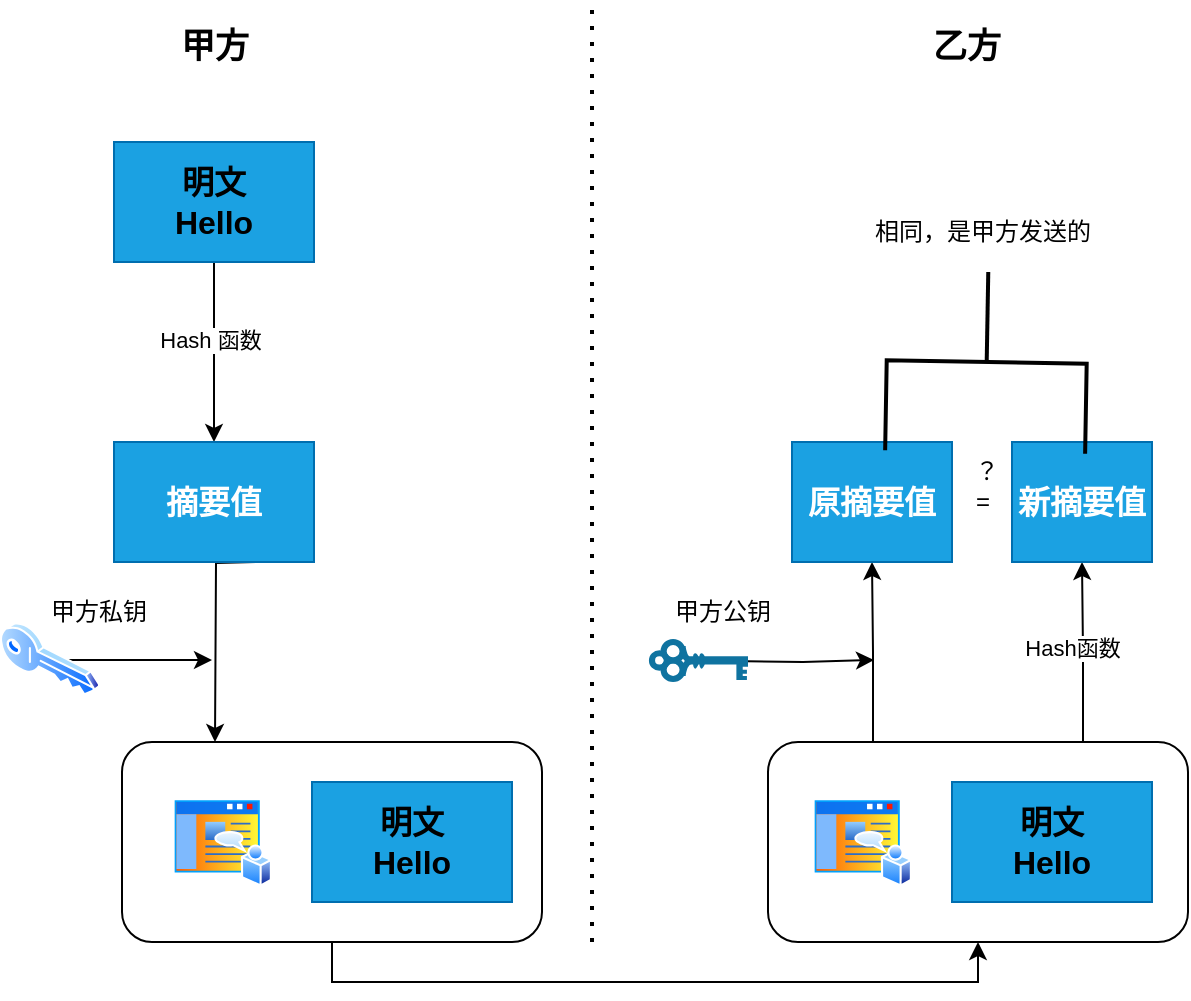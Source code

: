 <mxfile version="28.0.7" pages="2">
  <diagram name="非对称算法" id="kJOLXSpGNcWcT1dh-aFm">
    <mxGraphModel dx="1042" dy="535" grid="1" gridSize="10" guides="1" tooltips="1" connect="1" arrows="1" fold="1" page="1" pageScale="1" pageWidth="850" pageHeight="1100" math="0" shadow="0">
      <root>
        <mxCell id="0" />
        <mxCell id="1" parent="0" />
        <mxCell id="cdYQqzGVZBBUTroq5Mpv-5" style="edgeStyle=orthogonalEdgeStyle;rounded=0;orthogonalLoop=1;jettySize=auto;html=1;exitX=0.5;exitY=1;exitDx=0;exitDy=0;entryX=0.5;entryY=0;entryDx=0;entryDy=0;" parent="1" source="cdYQqzGVZBBUTroq5Mpv-3" target="cdYQqzGVZBBUTroq5Mpv-4" edge="1">
          <mxGeometry relative="1" as="geometry" />
        </mxCell>
        <mxCell id="cdYQqzGVZBBUTroq5Mpv-6" value="Hash 函数" style="edgeLabel;html=1;align=center;verticalAlign=middle;resizable=0;points=[];" parent="cdYQqzGVZBBUTroq5Mpv-5" vertex="1" connectable="0">
          <mxGeometry x="-0.147" y="-2" relative="1" as="geometry">
            <mxPoint as="offset" />
          </mxGeometry>
        </mxCell>
        <mxCell id="cdYQqzGVZBBUTroq5Mpv-3" value="&lt;font style=&quot;font-size: 16px; color: light-dark(rgb(0, 0, 0), rgb(255, 255, 255));&quot;&gt;&lt;b style=&quot;&quot;&gt;明文&lt;/b&gt;&lt;/font&gt;&lt;div&gt;&lt;font style=&quot;font-size: 16px; color: light-dark(rgb(0, 0, 0), rgb(255, 255, 255));&quot;&gt;&lt;b style=&quot;&quot;&gt;Hello&lt;/b&gt;&lt;/font&gt;&lt;/div&gt;" style="rounded=0;whiteSpace=wrap;html=1;fillColor=#1ba1e2;fontColor=#ffffff;strokeColor=#006EAF;" parent="1" vertex="1">
          <mxGeometry x="141" y="110" width="100" height="60" as="geometry" />
        </mxCell>
        <mxCell id="cdYQqzGVZBBUTroq5Mpv-39" style="edgeStyle=orthogonalEdgeStyle;rounded=0;orthogonalLoop=1;jettySize=auto;html=1;exitX=0.5;exitY=1;exitDx=0;exitDy=0;entryX=0.25;entryY=0;entryDx=0;entryDy=0;" parent="1" edge="1">
          <mxGeometry relative="1" as="geometry">
            <mxPoint x="212" y="320" as="sourcePoint" />
            <mxPoint x="191.5" y="410" as="targetPoint" />
          </mxGeometry>
        </mxCell>
        <mxCell id="cdYQqzGVZBBUTroq5Mpv-4" value="&lt;font color=&quot;#ffffff&quot;&gt;&lt;span style=&quot;font-size: 16px;&quot;&gt;&lt;b&gt;摘要值&lt;/b&gt;&lt;/span&gt;&lt;/font&gt;" style="rounded=0;whiteSpace=wrap;html=1;fillColor=light-dark(#1BA1E2,#C3ABD0);fontColor=#ffffff;strokeColor=#006EAF;fillStyle=solid;" parent="1" vertex="1">
          <mxGeometry x="141" y="260" width="100" height="60" as="geometry" />
        </mxCell>
        <mxCell id="cdYQqzGVZBBUTroq5Mpv-15" style="edgeStyle=orthogonalEdgeStyle;rounded=0;orthogonalLoop=1;jettySize=auto;html=1;" parent="1" edge="1">
          <mxGeometry relative="1" as="geometry">
            <mxPoint x="190" y="369" as="targetPoint" />
            <mxPoint x="118" y="369" as="sourcePoint" />
          </mxGeometry>
        </mxCell>
        <mxCell id="cdYQqzGVZBBUTroq5Mpv-7" value="" style="image;aspect=fixed;perimeter=ellipsePerimeter;html=1;align=center;shadow=0;dashed=0;spacingTop=3;image=img/lib/active_directory/key.svg;imageBackground=none;labelBackgroundColor=light-dark(default, #db1f1f);" parent="1" vertex="1">
          <mxGeometry x="84" y="350" width="50" height="37" as="geometry" />
        </mxCell>
        <mxCell id="cdYQqzGVZBBUTroq5Mpv-21" style="edgeStyle=orthogonalEdgeStyle;rounded=0;orthogonalLoop=1;jettySize=auto;html=1;exitX=0.5;exitY=1;exitDx=0;exitDy=0;entryX=0.5;entryY=1;entryDx=0;entryDy=0;" parent="1" source="cdYQqzGVZBBUTroq5Mpv-8" target="cdYQqzGVZBBUTroq5Mpv-18" edge="1">
          <mxGeometry relative="1" as="geometry" />
        </mxCell>
        <mxCell id="cdYQqzGVZBBUTroq5Mpv-8" value="" style="rounded=1;whiteSpace=wrap;html=1;" parent="1" vertex="1">
          <mxGeometry x="145" y="410" width="210" height="100" as="geometry" />
        </mxCell>
        <mxCell id="cdYQqzGVZBBUTroq5Mpv-10" value="&lt;font style=&quot;font-size: 16px; color: light-dark(rgb(0, 0, 0), rgb(255, 255, 255));&quot;&gt;&lt;b&gt;明文&lt;/b&gt;&lt;/font&gt;&lt;div&gt;&lt;font style=&quot;font-size: 16px; color: light-dark(rgb(0, 0, 0), rgb(255, 255, 255));&quot;&gt;&lt;b&gt;Hello&lt;/b&gt;&lt;/font&gt;&lt;/div&gt;" style="rounded=0;whiteSpace=wrap;html=1;fillColor=#1ba1e2;fontColor=#ffffff;strokeColor=#006EAF;" parent="1" vertex="1">
          <mxGeometry x="240" y="430" width="100" height="60" as="geometry" />
        </mxCell>
        <mxCell id="cdYQqzGVZBBUTroq5Mpv-11" value="" style="image;aspect=fixed;perimeter=ellipsePerimeter;html=1;align=center;shadow=0;dashed=0;spacingTop=3;image=img/lib/active_directory/home_page.svg;" parent="1" vertex="1">
          <mxGeometry x="170" y="437.5" width="50" height="45" as="geometry" />
        </mxCell>
        <mxCell id="cdYQqzGVZBBUTroq5Mpv-12" value="" style="endArrow=none;dashed=1;html=1;dashPattern=1 3;strokeWidth=2;rounded=0;" parent="1" edge="1">
          <mxGeometry width="50" height="50" relative="1" as="geometry">
            <mxPoint x="380" y="510" as="sourcePoint" />
            <mxPoint x="380" y="40" as="targetPoint" />
          </mxGeometry>
        </mxCell>
        <mxCell id="cdYQqzGVZBBUTroq5Mpv-13" value="&lt;font style=&quot;font-size: 17px; color: light-dark(rgb(0, 0, 0), rgb(0, 0, 231));&quot;&gt;&lt;b style=&quot;&quot;&gt;甲方&lt;/b&gt;&lt;/font&gt;" style="text;html=1;align=center;verticalAlign=middle;resizable=0;points=[];autosize=1;strokeColor=none;fillColor=none;" parent="1" vertex="1">
          <mxGeometry x="161" y="48" width="60" height="30" as="geometry" />
        </mxCell>
        <mxCell id="cdYQqzGVZBBUTroq5Mpv-14" value="&lt;font style=&quot;font-size: 17px; color: light-dark(rgb(0, 0, 0), rgb(0, 0, 231));&quot;&gt;&lt;b style=&quot;&quot;&gt;乙方&lt;/b&gt;&lt;/font&gt;" style="text;html=1;align=center;verticalAlign=middle;resizable=0;points=[];autosize=1;strokeColor=none;fillColor=none;" parent="1" vertex="1">
          <mxGeometry x="537.35" y="48" width="60" height="30" as="geometry" />
        </mxCell>
        <mxCell id="cdYQqzGVZBBUTroq5Mpv-16" value="甲方私钥" style="text;html=1;align=center;verticalAlign=middle;resizable=0;points=[];autosize=1;strokeColor=none;fillColor=none;" parent="1" vertex="1">
          <mxGeometry x="98" y="330" width="70" height="30" as="geometry" />
        </mxCell>
        <mxCell id="cdYQqzGVZBBUTroq5Mpv-24" style="edgeStyle=orthogonalEdgeStyle;rounded=0;orthogonalLoop=1;jettySize=auto;html=1;exitX=0.25;exitY=0;exitDx=0;exitDy=0;entryX=0.5;entryY=1;entryDx=0;entryDy=0;" parent="1" source="cdYQqzGVZBBUTroq5Mpv-18" target="cdYQqzGVZBBUTroq5Mpv-22" edge="1">
          <mxGeometry relative="1" as="geometry" />
        </mxCell>
        <mxCell id="cdYQqzGVZBBUTroq5Mpv-26" style="edgeStyle=orthogonalEdgeStyle;rounded=0;orthogonalLoop=1;jettySize=auto;html=1;exitX=0.75;exitY=0;exitDx=0;exitDy=0;" parent="1" source="cdYQqzGVZBBUTroq5Mpv-18" target="cdYQqzGVZBBUTroq5Mpv-23" edge="1">
          <mxGeometry relative="1" as="geometry" />
        </mxCell>
        <mxCell id="cdYQqzGVZBBUTroq5Mpv-38" value="Hash函数" style="edgeLabel;html=1;align=center;verticalAlign=middle;resizable=0;points=[];" parent="cdYQqzGVZBBUTroq5Mpv-26" vertex="1" connectable="0">
          <mxGeometry x="0.005" y="2" relative="1" as="geometry">
            <mxPoint x="-3" y="-2" as="offset" />
          </mxGeometry>
        </mxCell>
        <mxCell id="cdYQqzGVZBBUTroq5Mpv-18" value="" style="rounded=1;whiteSpace=wrap;html=1;" parent="1" vertex="1">
          <mxGeometry x="468" y="410" width="210" height="100" as="geometry" />
        </mxCell>
        <mxCell id="cdYQqzGVZBBUTroq5Mpv-19" value="&lt;font style=&quot;font-size: 16px; color: light-dark(rgb(0, 0, 0), rgb(255, 255, 255));&quot;&gt;&lt;b&gt;明文&lt;/b&gt;&lt;/font&gt;&lt;div&gt;&lt;font style=&quot;font-size: 16px; color: light-dark(rgb(0, 0, 0), rgb(255, 255, 255));&quot;&gt;&lt;b&gt;Hello&lt;/b&gt;&lt;/font&gt;&lt;/div&gt;" style="rounded=0;whiteSpace=wrap;html=1;fillColor=#1ba1e2;fontColor=#ffffff;strokeColor=#006EAF;" parent="1" vertex="1">
          <mxGeometry x="560" y="430" width="100" height="60" as="geometry" />
        </mxCell>
        <mxCell id="cdYQqzGVZBBUTroq5Mpv-20" value="" style="image;aspect=fixed;perimeter=ellipsePerimeter;html=1;align=center;shadow=0;dashed=0;spacingTop=3;image=img/lib/active_directory/home_page.svg;" parent="1" vertex="1">
          <mxGeometry x="490" y="437.5" width="50" height="45" as="geometry" />
        </mxCell>
        <mxCell id="cdYQqzGVZBBUTroq5Mpv-22" value="&lt;font color=&quot;#ffffff&quot;&gt;&lt;span style=&quot;font-size: 16px;&quot;&gt;&lt;b&gt;原摘要值&lt;/b&gt;&lt;/span&gt;&lt;/font&gt;" style="rounded=0;whiteSpace=wrap;html=1;fillColor=light-dark(#1BA1E2,#C3ABD0);fontColor=#ffffff;strokeColor=#006EAF;fillStyle=solid;" parent="1" vertex="1">
          <mxGeometry x="480" y="260" width="80" height="60" as="geometry" />
        </mxCell>
        <mxCell id="cdYQqzGVZBBUTroq5Mpv-23" value="&lt;font color=&quot;#ffffff&quot;&gt;&lt;span style=&quot;font-size: 16px;&quot;&gt;&lt;b&gt;新摘要值&lt;/b&gt;&lt;/span&gt;&lt;/font&gt;" style="rounded=0;whiteSpace=wrap;html=1;fillColor=light-dark(#1BA1E2,#C3ABD0);fontColor=#ffffff;strokeColor=#006EAF;fillStyle=solid;" parent="1" vertex="1">
          <mxGeometry x="590" y="260" width="70" height="60" as="geometry" />
        </mxCell>
        <mxCell id="cdYQqzGVZBBUTroq5Mpv-27" value="相同，是甲方发送的" style="text;html=1;align=center;verticalAlign=middle;resizable=0;points=[];autosize=1;strokeColor=none;fillColor=none;" parent="1" vertex="1">
          <mxGeometry x="510.35" y="140" width="130" height="30" as="geometry" />
        </mxCell>
        <mxCell id="cdYQqzGVZBBUTroq5Mpv-35" style="edgeStyle=orthogonalEdgeStyle;rounded=0;orthogonalLoop=1;jettySize=auto;html=1;exitX=1;exitY=0.5;exitDx=0;exitDy=0;exitPerimeter=0;" parent="1" edge="1">
          <mxGeometry relative="1" as="geometry">
            <mxPoint x="521" y="369" as="targetPoint" />
            <mxPoint x="449" y="369.5" as="sourcePoint" />
          </mxGeometry>
        </mxCell>
        <mxCell id="cdYQqzGVZBBUTroq5Mpv-29" value="" style="shape=mxgraph.cisco.misc.key;sketch=0;html=1;pointerEvents=1;dashed=0;fillColor=#036897;strokeColor=#ffffff;strokeWidth=2;verticalLabelPosition=bottom;verticalAlign=top;align=center;outlineConnect=0;" parent="1" vertex="1">
          <mxGeometry x="410" y="360" width="48" height="19" as="geometry" />
        </mxCell>
        <mxCell id="cdYQqzGVZBBUTroq5Mpv-30" value="" style="strokeWidth=2;html=1;shape=mxgraph.flowchart.annotation_2;align=left;labelPosition=right;pointerEvents=1;rotation=91;" parent="1" vertex="1">
          <mxGeometry x="532.35" y="170" width="90" height="100" as="geometry" />
        </mxCell>
        <mxCell id="cdYQqzGVZBBUTroq5Mpv-33" value="=" style="text;html=1;align=center;verticalAlign=middle;resizable=0;points=[];autosize=1;strokeColor=none;fillColor=none;" parent="1" vertex="1">
          <mxGeometry x="560.35" y="275" width="30" height="30" as="geometry" />
        </mxCell>
        <mxCell id="cdYQqzGVZBBUTroq5Mpv-34" value="？" style="text;html=1;align=center;verticalAlign=middle;resizable=0;points=[];autosize=1;strokeColor=none;fillColor=none;" parent="1" vertex="1">
          <mxGeometry x="557.35" y="260" width="40" height="30" as="geometry" />
        </mxCell>
        <mxCell id="cdYQqzGVZBBUTroq5Mpv-37" value="甲方公钥" style="text;html=1;align=center;verticalAlign=middle;resizable=0;points=[];autosize=1;strokeColor=none;fillColor=none;" parent="1" vertex="1">
          <mxGeometry x="410" y="330" width="70" height="30" as="geometry" />
        </mxCell>
      </root>
    </mxGraphModel>
  </diagram>
  <diagram id="aoTv0ya6fQXvx_F8pxBc" name="DLMS HDLC通讯交互过程">
    <mxGraphModel dx="1042" dy="535" grid="1" gridSize="10" guides="1" tooltips="1" connect="1" arrows="1" fold="1" page="1" pageScale="1" pageWidth="850" pageHeight="1100" math="0" shadow="0">
      <root>
        <mxCell id="0" />
        <mxCell id="1" parent="0" />
        <mxCell id="Kb2xmP-irHjxHoE5xgdJ-3" value="Client" style="shape=umlLifeline;perimeter=lifelinePerimeter;whiteSpace=wrap;container=1;dropTarget=0;collapsible=0;recursiveResize=0;outlineConnect=0;portConstraint=eastwest;newEdgeStyle={&quot;edgeStyle&quot;:&quot;elbowEdgeStyle&quot;,&quot;elbow&quot;:&quot;vertical&quot;,&quot;curved&quot;:0,&quot;rounded&quot;:0};size=65;" parent="1" vertex="1">
          <mxGeometry x="98" y="20" width="150" height="950" as="geometry" />
        </mxCell>
        <mxCell id="Kb2xmP-irHjxHoE5xgdJ-4" value="Server" style="shape=umlLifeline;perimeter=lifelinePerimeter;whiteSpace=wrap;container=1;dropTarget=0;collapsible=0;recursiveResize=0;outlineConnect=0;portConstraint=eastwest;newEdgeStyle={&quot;edgeStyle&quot;:&quot;elbowEdgeStyle&quot;,&quot;elbow&quot;:&quot;vertical&quot;,&quot;curved&quot;:0,&quot;rounded&quot;:0};size=65;" parent="1" vertex="1">
          <mxGeometry x="424" y="20" width="150" height="950" as="geometry" />
        </mxCell>
        <mxCell id="Kb2xmP-irHjxHoE5xgdJ-5" value="激活光学端口（IEC 62056-21标准）" style="verticalAlign=bottom;edgeStyle=elbowEdgeStyle;elbow=vertical;curved=0;rounded=0;endArrow=block;" parent="1" source="Kb2xmP-irHjxHoE5xgdJ-3" target="Kb2xmP-irHjxHoE5xgdJ-4" edge="1">
          <mxGeometry relative="1" as="geometry">
            <Array as="points">
              <mxPoint x="345" y="179" />
            </Array>
          </mxGeometry>
        </mxCell>
        <mxCell id="Kb2xmP-irHjxHoE5xgdJ-6" value="返回载波信号" style="verticalAlign=bottom;edgeStyle=elbowEdgeStyle;elbow=vertical;curved=0;rounded=0;dashed=1;dashPattern=2 3;endArrow=block;" parent="1" source="Kb2xmP-irHjxHoE5xgdJ-4" target="Kb2xmP-irHjxHoE5xgdJ-3" edge="1">
          <mxGeometry relative="1" as="geometry">
            <Array as="points">
              <mxPoint x="348" y="233" />
            </Array>
          </mxGeometry>
        </mxCell>
        <mxCell id="Kb2xmP-irHjxHoE5xgdJ-7" value="SNRM帧（设置NRM模式）" style="verticalAlign=bottom;edgeStyle=elbowEdgeStyle;elbow=vertical;curved=0;rounded=0;endArrow=block;" parent="1" source="Kb2xmP-irHjxHoE5xgdJ-3" target="Kb2xmP-irHjxHoE5xgdJ-4" edge="1">
          <mxGeometry relative="1" as="geometry">
            <Array as="points">
              <mxPoint x="345" y="335" />
            </Array>
          </mxGeometry>
        </mxCell>
        <mxCell id="Kb2xmP-irHjxHoE5xgdJ-8" value="UA帧（确认模式）" style="verticalAlign=bottom;edgeStyle=elbowEdgeStyle;elbow=vertical;curved=0;rounded=0;dashed=1;dashPattern=2 3;endArrow=block;" parent="1" source="Kb2xmP-irHjxHoE5xgdJ-4" target="Kb2xmP-irHjxHoE5xgdJ-3" edge="1">
          <mxGeometry relative="1" as="geometry">
            <Array as="points">
              <mxPoint x="348" y="389" />
            </Array>
          </mxGeometry>
        </mxCell>
        <mxCell id="Kb2xmP-irHjxHoE5xgdJ-9" value="AARQ帧（应用层连接请求）" style="verticalAlign=bottom;edgeStyle=elbowEdgeStyle;elbow=vertical;curved=0;rounded=0;endArrow=block;" parent="1" source="Kb2xmP-irHjxHoE5xgdJ-3" target="Kb2xmP-irHjxHoE5xgdJ-4" edge="1">
          <mxGeometry relative="1" as="geometry">
            <Array as="points">
              <mxPoint x="345" y="491" />
            </Array>
          </mxGeometry>
        </mxCell>
        <mxCell id="Kb2xmP-irHjxHoE5xgdJ-10" value="AARE帧（连接响应）" style="verticalAlign=bottom;edgeStyle=elbowEdgeStyle;elbow=vertical;curved=0;rounded=0;dashed=1;dashPattern=2 3;endArrow=block;" parent="1" source="Kb2xmP-irHjxHoE5xgdJ-4" target="Kb2xmP-irHjxHoE5xgdJ-3" edge="1">
          <mxGeometry relative="1" as="geometry">
            <Array as="points">
              <mxPoint x="348" y="547" />
            </Array>
          </mxGeometry>
        </mxCell>
        <mxCell id="Kb2xmP-irHjxHoE5xgdJ-11" value="GET请求帧（读取电压值）" style="verticalAlign=bottom;edgeStyle=elbowEdgeStyle;elbow=vertical;curved=0;rounded=0;endArrow=block;" parent="1" source="Kb2xmP-irHjxHoE5xgdJ-3" target="Kb2xmP-irHjxHoE5xgdJ-4" edge="1">
          <mxGeometry relative="1" as="geometry">
            <Array as="points">
              <mxPoint x="345" y="651" />
            </Array>
          </mxGeometry>
        </mxCell>
        <mxCell id="Kb2xmP-irHjxHoE5xgdJ-12" value="数据响应帧（含电压值23.4kV）" style="verticalAlign=bottom;edgeStyle=elbowEdgeStyle;elbow=vertical;curved=0;rounded=0;dashed=1;dashPattern=2 3;endArrow=block;" parent="1" source="Kb2xmP-irHjxHoE5xgdJ-4" target="Kb2xmP-irHjxHoE5xgdJ-3" edge="1">
          <mxGeometry relative="1" as="geometry">
            <Array as="points">
              <mxPoint x="348" y="707" />
            </Array>
          </mxGeometry>
        </mxCell>
        <mxCell id="Kb2xmP-irHjxHoE5xgdJ-13" value="DISC帧（断开链路）" style="verticalAlign=bottom;edgeStyle=elbowEdgeStyle;elbow=vertical;curved=0;rounded=0;endArrow=block;" parent="1" source="Kb2xmP-irHjxHoE5xgdJ-3" target="Kb2xmP-irHjxHoE5xgdJ-4" edge="1">
          <mxGeometry relative="1" as="geometry">
            <Array as="points">
              <mxPoint x="345" y="811" />
            </Array>
          </mxGeometry>
        </mxCell>
        <mxCell id="Kb2xmP-irHjxHoE5xgdJ-14" value="UA帧（确认释放）" style="verticalAlign=bottom;edgeStyle=elbowEdgeStyle;elbow=vertical;curved=0;rounded=0;dashed=1;dashPattern=2 3;endArrow=block;" parent="1" source="Kb2xmP-irHjxHoE5xgdJ-4" target="Kb2xmP-irHjxHoE5xgdJ-3" edge="1">
          <mxGeometry relative="1" as="geometry">
            <Array as="points">
              <mxPoint x="348" y="865" />
            </Array>
          </mxGeometry>
        </mxCell>
        <mxCell id="Kb2xmP-irHjxHoE5xgdJ-15" value="1. 物理层连接建立" style="fillColor=#ffff88;strokeColor=#9E916F;" parent="1" vertex="1">
          <mxGeometry x="148" y="95" width="376" height="48" as="geometry" />
        </mxCell>
        <mxCell id="Kb2xmP-irHjxHoE5xgdJ-16" value="2. 链路层HDLC连接" style="fillColor=#ffff88;strokeColor=#9E916F;" parent="1" vertex="1">
          <mxGeometry x="148" y="253" width="376" height="48" as="geometry" />
        </mxCell>
        <mxCell id="Kb2xmP-irHjxHoE5xgdJ-17" value="3. 应用层DLMS连接" style="fillColor=#ffff88;strokeColor=#9E916F;" parent="1" vertex="1">
          <mxGeometry x="148" y="409" width="376" height="48" as="geometry" />
        </mxCell>
        <mxCell id="Kb2xmP-irHjxHoE5xgdJ-18" value="4. 数据请求与响应" style="fillColor=#ffff88;strokeColor=#9E916F;" parent="1" vertex="1">
          <mxGeometry x="148" y="567" width="376" height="48" as="geometry" />
        </mxCell>
        <mxCell id="Kb2xmP-irHjxHoE5xgdJ-19" value="5. 连接释放" style="fillColor=#ffff88;strokeColor=#9E916F;" parent="1" vertex="1">
          <mxGeometry x="148" y="727" width="376" height="48" as="geometry" />
        </mxCell>
      </root>
    </mxGraphModel>
  </diagram>
</mxfile>
